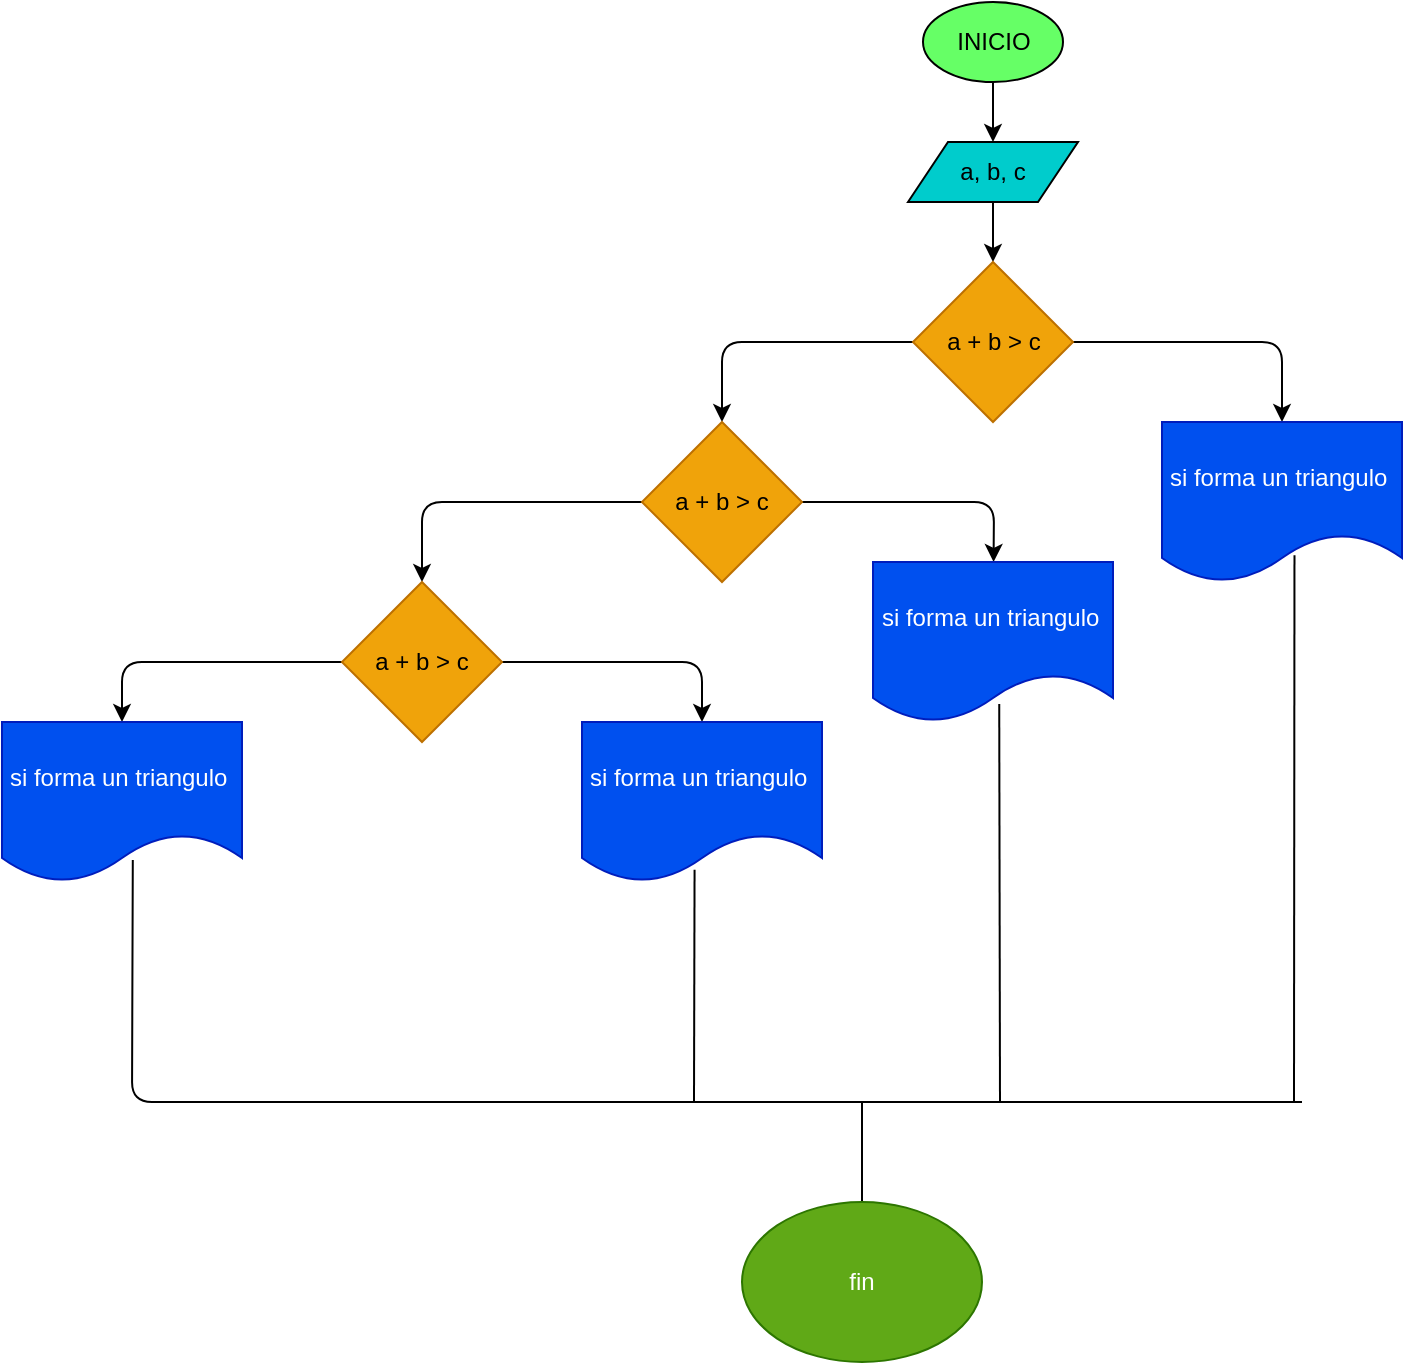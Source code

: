 <mxfile>
    <diagram id="58XMA-p-C20267B4mfxz" name="Página-1">
        <mxGraphModel dx="1785" dy="537" grid="1" gridSize="10" guides="1" tooltips="1" connect="1" arrows="1" fold="1" page="1" pageScale="1" pageWidth="850" pageHeight="1100" math="0" shadow="0">
            <root>
                <mxCell id="0"/>
                <mxCell id="1" parent="0"/>
                <mxCell id="4" value="" style="edgeStyle=none;html=1;" parent="1" source="2" target="3" edge="1">
                    <mxGeometry relative="1" as="geometry"/>
                </mxCell>
                <mxCell id="2" value="INICIO" style="ellipse;whiteSpace=wrap;html=1;fillColor=#66FF66;" parent="1" vertex="1">
                    <mxGeometry x="390.5" width="70" height="40" as="geometry"/>
                </mxCell>
                <mxCell id="6" value="" style="edgeStyle=none;html=1;" edge="1" parent="1" source="3" target="5">
                    <mxGeometry relative="1" as="geometry"/>
                </mxCell>
                <mxCell id="3" value="a, b, c" style="shape=parallelogram;perimeter=parallelogramPerimeter;whiteSpace=wrap;html=1;fixedSize=1;fillColor=#00CCCC;" parent="1" vertex="1">
                    <mxGeometry x="383" y="70" width="85" height="30" as="geometry"/>
                </mxCell>
                <mxCell id="8" value="" style="edgeStyle=none;html=1;fontColor=#FF8000;" edge="1" parent="1" source="5" target="7">
                    <mxGeometry relative="1" as="geometry">
                        <Array as="points">
                            <mxPoint x="290" y="170"/>
                        </Array>
                    </mxGeometry>
                </mxCell>
                <mxCell id="12" value="" style="edgeStyle=none;html=1;fontColor=#FF8000;" edge="1" parent="1" source="5" target="11">
                    <mxGeometry relative="1" as="geometry">
                        <Array as="points">
                            <mxPoint x="570" y="170"/>
                        </Array>
                    </mxGeometry>
                </mxCell>
                <mxCell id="5" value="a + b &amp;gt; c" style="rhombus;whiteSpace=wrap;html=1;fillColor=#f0a30a;fontColor=#000000;strokeColor=#BD7000;" vertex="1" parent="1">
                    <mxGeometry x="385.5" y="130" width="80" height="80" as="geometry"/>
                </mxCell>
                <mxCell id="10" value="" style="edgeStyle=none;html=1;fontColor=#FF8000;" edge="1" parent="1" source="7" target="9">
                    <mxGeometry relative="1" as="geometry">
                        <Array as="points">
                            <mxPoint x="140" y="250"/>
                        </Array>
                    </mxGeometry>
                </mxCell>
                <mxCell id="14" value="" style="edgeStyle=none;html=1;fontColor=#FF8000;" edge="1" parent="1" source="7" target="13">
                    <mxGeometry relative="1" as="geometry">
                        <Array as="points">
                            <mxPoint x="426" y="250"/>
                        </Array>
                    </mxGeometry>
                </mxCell>
                <mxCell id="7" value="a + b &amp;gt; c" style="rhombus;whiteSpace=wrap;html=1;fillColor=#f0a30a;strokeColor=#BD7000;fontColor=#000000;" vertex="1" parent="1">
                    <mxGeometry x="250" y="210" width="80" height="80" as="geometry"/>
                </mxCell>
                <mxCell id="18" value="" style="edgeStyle=none;html=1;fontColor=#FF8000;" edge="1" parent="1" source="9" target="17">
                    <mxGeometry relative="1" as="geometry">
                        <Array as="points">
                            <mxPoint x="280" y="330"/>
                        </Array>
                    </mxGeometry>
                </mxCell>
                <mxCell id="20" value="" style="edgeStyle=none;html=1;fontColor=#FF8000;" edge="1" parent="1" source="9" target="19">
                    <mxGeometry relative="1" as="geometry">
                        <Array as="points">
                            <mxPoint x="-10" y="330"/>
                        </Array>
                    </mxGeometry>
                </mxCell>
                <mxCell id="9" value="a + b &amp;gt; c" style="rhombus;whiteSpace=wrap;html=1;fillColor=#f0a30a;strokeColor=#BD7000;fontColor=#000000;" vertex="1" parent="1">
                    <mxGeometry x="100" y="290" width="80" height="80" as="geometry"/>
                </mxCell>
                <mxCell id="11" value="si forma un triangulo&amp;nbsp;" style="shape=document;whiteSpace=wrap;html=1;boundedLbl=1;fillColor=#0050ef;strokeColor=#001DBC;fontColor=#ffffff;" vertex="1" parent="1">
                    <mxGeometry x="510" y="210" width="120" height="80" as="geometry"/>
                </mxCell>
                <mxCell id="13" value="si forma un triangulo&amp;nbsp;" style="shape=document;whiteSpace=wrap;html=1;boundedLbl=1;fillColor=#0050ef;strokeColor=#001DBC;fontColor=#ffffff;" vertex="1" parent="1">
                    <mxGeometry x="365.5" y="280" width="120" height="80" as="geometry"/>
                </mxCell>
                <mxCell id="17" value="si forma un triangulo&amp;nbsp;" style="shape=document;whiteSpace=wrap;html=1;boundedLbl=1;fillColor=#0050ef;strokeColor=#001DBC;fontColor=#ffffff;" vertex="1" parent="1">
                    <mxGeometry x="220" y="360" width="120" height="80" as="geometry"/>
                </mxCell>
                <mxCell id="19" value="si forma un triangulo&amp;nbsp;" style="shape=document;whiteSpace=wrap;html=1;boundedLbl=1;fillColor=#0050ef;strokeColor=#001DBC;fontColor=#ffffff;" vertex="1" parent="1">
                    <mxGeometry x="-70" y="360" width="120" height="80" as="geometry"/>
                </mxCell>
                <mxCell id="21" value="" style="endArrow=none;html=1;fontColor=#FF8000;entryX=0.552;entryY=0.833;entryDx=0;entryDy=0;entryPerimeter=0;" edge="1" parent="1" target="11">
                    <mxGeometry width="50" height="50" relative="1" as="geometry">
                        <mxPoint x="576" y="550" as="sourcePoint"/>
                        <mxPoint x="290" y="280" as="targetPoint"/>
                    </mxGeometry>
                </mxCell>
                <mxCell id="22" value="" style="endArrow=none;html=1;fontColor=#FF8000;exitX=0.545;exitY=0.863;exitDx=0;exitDy=0;exitPerimeter=0;" edge="1" parent="1" source="19">
                    <mxGeometry width="50" height="50" relative="1" as="geometry">
                        <mxPoint x="240" y="450" as="sourcePoint"/>
                        <mxPoint x="580" y="550" as="targetPoint"/>
                        <Array as="points">
                            <mxPoint x="-5" y="550"/>
                        </Array>
                    </mxGeometry>
                </mxCell>
                <mxCell id="23" value="" style="endArrow=none;html=1;fontColor=#FF8000;exitX=0.469;exitY=0.923;exitDx=0;exitDy=0;exitPerimeter=0;" edge="1" parent="1" source="17">
                    <mxGeometry width="50" height="50" relative="1" as="geometry">
                        <mxPoint x="240" y="450" as="sourcePoint"/>
                        <mxPoint x="276" y="550" as="targetPoint"/>
                    </mxGeometry>
                </mxCell>
                <mxCell id="24" value="" style="endArrow=none;html=1;fontColor=#FF8000;entryX=0.526;entryY=0.888;entryDx=0;entryDy=0;entryPerimeter=0;" edge="1" parent="1" target="13">
                    <mxGeometry width="50" height="50" relative="1" as="geometry">
                        <mxPoint x="429" y="550" as="sourcePoint"/>
                        <mxPoint x="290" y="400" as="targetPoint"/>
                    </mxGeometry>
                </mxCell>
                <mxCell id="25" value="" style="endArrow=none;html=1;fontColor=#FF8000;" edge="1" parent="1" target="26">
                    <mxGeometry width="50" height="50" relative="1" as="geometry">
                        <mxPoint x="360" y="550" as="sourcePoint"/>
                        <mxPoint x="360" y="630" as="targetPoint"/>
                    </mxGeometry>
                </mxCell>
                <mxCell id="26" value="&lt;font color=&quot;#ffffff&quot;&gt;fin&lt;/font&gt;" style="ellipse;whiteSpace=wrap;html=1;strokeColor=#2D7600;fontColor=#ffffff;fillColor=#60a917;" vertex="1" parent="1">
                    <mxGeometry x="300" y="600" width="120" height="80" as="geometry"/>
                </mxCell>
            </root>
        </mxGraphModel>
    </diagram>
</mxfile>